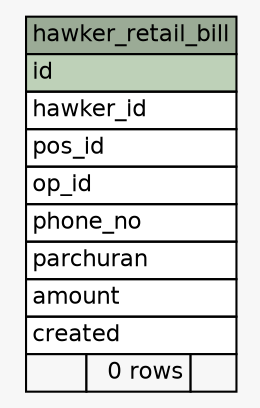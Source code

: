 // dot 2.38.0 on Linux 4.4.84-boot2docker
// SchemaSpy rev 590
digraph "hawker_retail_bill" {
  graph [
    rankdir="RL"
    bgcolor="#f7f7f7"
    nodesep="0.18"
    ranksep="0.46"
    fontname="Helvetica"
    fontsize="11"
  ];
  node [
    fontname="Helvetica"
    fontsize="11"
    shape="plaintext"
  ];
  edge [
    arrowsize="0.8"
  ];
  "hawker_retail_bill" [
    label=<
    <TABLE BORDER="0" CELLBORDER="1" CELLSPACING="0" BGCOLOR="#ffffff">
      <TR><TD COLSPAN="3" BGCOLOR="#9bab96" ALIGN="CENTER">hawker_retail_bill</TD></TR>
      <TR><TD PORT="id" COLSPAN="3" BGCOLOR="#bed1b8" ALIGN="LEFT">id</TD></TR>
      <TR><TD PORT="hawker_id" COLSPAN="3" ALIGN="LEFT">hawker_id</TD></TR>
      <TR><TD PORT="pos_id" COLSPAN="3" ALIGN="LEFT">pos_id</TD></TR>
      <TR><TD PORT="op_id" COLSPAN="3" ALIGN="LEFT">op_id</TD></TR>
      <TR><TD PORT="phone_no" COLSPAN="3" ALIGN="LEFT">phone_no</TD></TR>
      <TR><TD PORT="parchuran " COLSPAN="3" ALIGN="LEFT">parchuran </TD></TR>
      <TR><TD PORT="amount" COLSPAN="3" ALIGN="LEFT">amount</TD></TR>
      <TR><TD PORT="created" COLSPAN="3" ALIGN="LEFT">created</TD></TR>
      <TR><TD ALIGN="LEFT" BGCOLOR="#f7f7f7">  </TD><TD ALIGN="RIGHT" BGCOLOR="#f7f7f7">0 rows</TD><TD ALIGN="RIGHT" BGCOLOR="#f7f7f7">  </TD></TR>
    </TABLE>>
    URL="tables/hawker_retail_bill.html"
    tooltip="hawker_retail_bill"
  ];
}
